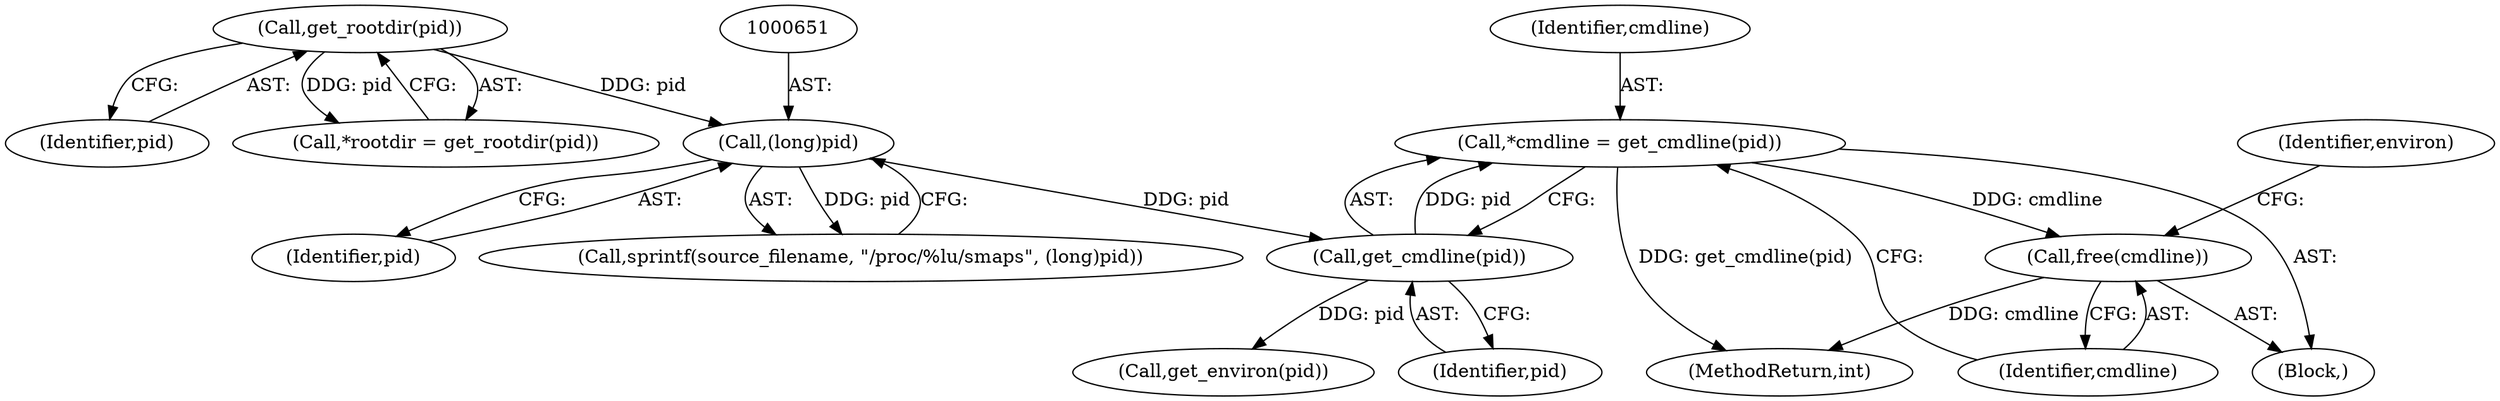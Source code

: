 digraph "0_abrt_80408e9e24a1c10f85fd969e1853e0f192157f92_0@pointer" {
"1000822" [label="(Call,*cmdline = get_cmdline(pid))"];
"1000824" [label="(Call,get_cmdline(pid))"];
"1000650" [label="(Call,(long)pid)"];
"1000628" [label="(Call,get_rootdir(pid))"];
"1000826" [label="(Call,free(cmdline))"];
"1000626" [label="(Call,*rootdir = get_rootdir(pid))"];
"1000628" [label="(Call,get_rootdir(pid))"];
"1000826" [label="(Call,free(cmdline))"];
"1000629" [label="(Identifier,pid)"];
"1000831" [label="(Call,get_environ(pid))"];
"1000823" [label="(Identifier,cmdline)"];
"1000824" [label="(Call,get_cmdline(pid))"];
"1000825" [label="(Identifier,pid)"];
"1000652" [label="(Identifier,pid)"];
"1000822" [label="(Call,*cmdline = get_cmdline(pid))"];
"1000650" [label="(Call,(long)pid)"];
"1000624" [label="(Block,)"];
"1000827" [label="(Identifier,cmdline)"];
"1000830" [label="(Identifier,environ)"];
"1001180" [label="(MethodReturn,int)"];
"1000647" [label="(Call,sprintf(source_filename, \"/proc/%lu/smaps\", (long)pid))"];
"1000822" -> "1000624"  [label="AST: "];
"1000822" -> "1000824"  [label="CFG: "];
"1000823" -> "1000822"  [label="AST: "];
"1000824" -> "1000822"  [label="AST: "];
"1000827" -> "1000822"  [label="CFG: "];
"1000822" -> "1001180"  [label="DDG: get_cmdline(pid)"];
"1000824" -> "1000822"  [label="DDG: pid"];
"1000822" -> "1000826"  [label="DDG: cmdline"];
"1000824" -> "1000825"  [label="CFG: "];
"1000825" -> "1000824"  [label="AST: "];
"1000650" -> "1000824"  [label="DDG: pid"];
"1000824" -> "1000831"  [label="DDG: pid"];
"1000650" -> "1000647"  [label="AST: "];
"1000650" -> "1000652"  [label="CFG: "];
"1000651" -> "1000650"  [label="AST: "];
"1000652" -> "1000650"  [label="AST: "];
"1000647" -> "1000650"  [label="CFG: "];
"1000650" -> "1000647"  [label="DDG: pid"];
"1000628" -> "1000650"  [label="DDG: pid"];
"1000628" -> "1000626"  [label="AST: "];
"1000628" -> "1000629"  [label="CFG: "];
"1000629" -> "1000628"  [label="AST: "];
"1000626" -> "1000628"  [label="CFG: "];
"1000628" -> "1000626"  [label="DDG: pid"];
"1000826" -> "1000624"  [label="AST: "];
"1000826" -> "1000827"  [label="CFG: "];
"1000827" -> "1000826"  [label="AST: "];
"1000830" -> "1000826"  [label="CFG: "];
"1000826" -> "1001180"  [label="DDG: cmdline"];
}
